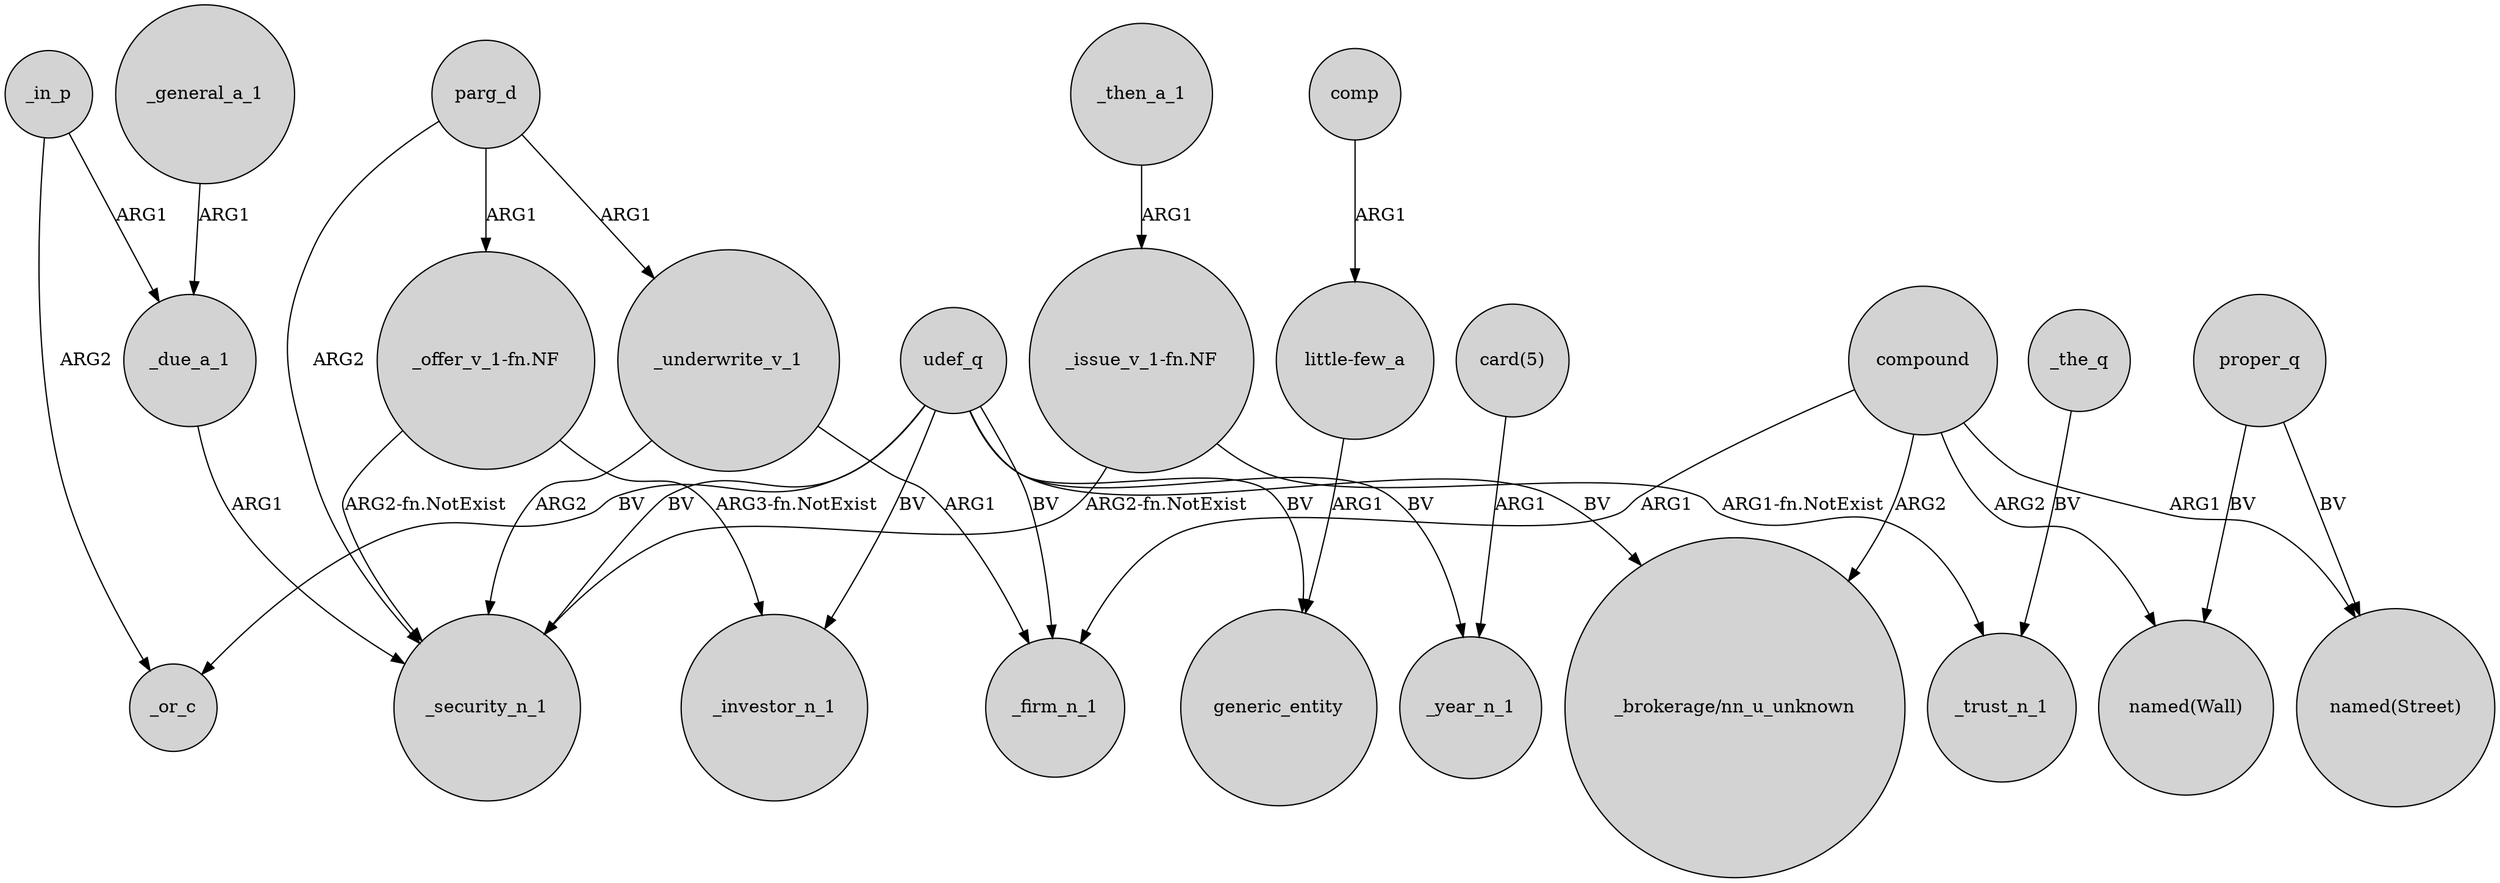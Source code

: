 digraph {
	node [shape=circle style=filled]
	"_offer_v_1-fn.NF" -> _investor_n_1 [label="ARG3-fn.NotExist"]
	_general_a_1 -> _due_a_1 [label=ARG1]
	_due_a_1 -> _security_n_1 [label=ARG1]
	udef_q -> generic_entity [label=BV]
	_underwrite_v_1 -> _firm_n_1 [label=ARG1]
	"card(5)" -> _year_n_1 [label=ARG1]
	udef_q -> _investor_n_1 [label=BV]
	compound -> "named(Street)" [label=ARG1]
	proper_q -> "named(Wall)" [label=BV]
	"_issue_v_1-fn.NF" -> _security_n_1 [label="ARG2-fn.NotExist"]
	udef_q -> _firm_n_1 [label=BV]
	_in_p -> _or_c [label=ARG2]
	"_issue_v_1-fn.NF" -> _trust_n_1 [label="ARG1-fn.NotExist"]
	parg_d -> _security_n_1 [label=ARG2]
	_then_a_1 -> "_issue_v_1-fn.NF" [label=ARG1]
	compound -> "_brokerage/nn_u_unknown" [label=ARG2]
	"_offer_v_1-fn.NF" -> _security_n_1 [label="ARG2-fn.NotExist"]
	udef_q -> _or_c [label=BV]
	proper_q -> "named(Street)" [label=BV]
	udef_q -> "_brokerage/nn_u_unknown" [label=BV]
	compound -> "named(Wall)" [label=ARG2]
	_in_p -> _due_a_1 [label=ARG1]
	comp -> "little-few_a" [label=ARG1]
	_underwrite_v_1 -> _security_n_1 [label=ARG2]
	compound -> _firm_n_1 [label=ARG1]
	_the_q -> _trust_n_1 [label=BV]
	udef_q -> _year_n_1 [label=BV]
	parg_d -> "_offer_v_1-fn.NF" [label=ARG1]
	parg_d -> _underwrite_v_1 [label=ARG1]
	udef_q -> _security_n_1 [label=BV]
	"little-few_a" -> generic_entity [label=ARG1]
}
